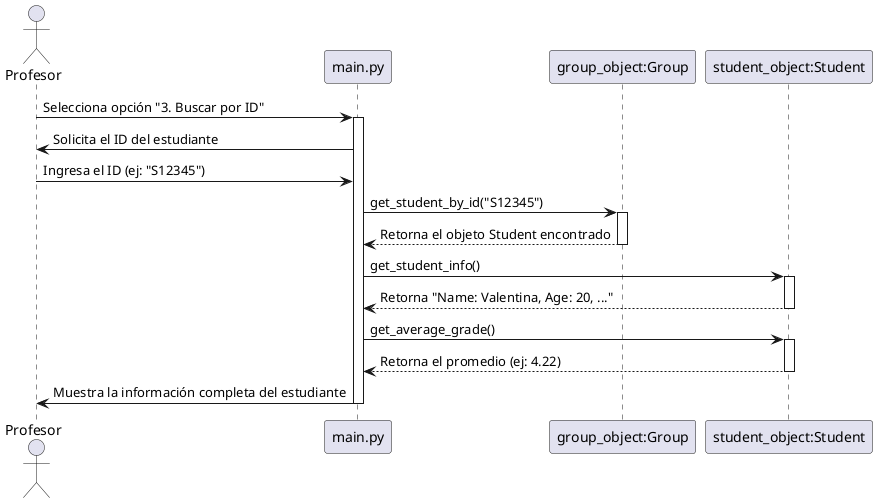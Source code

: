 @startuml
' Diagrama de Secuencia: Búsqueda de un Estudiante por ID

actor "Profesor" as P
participant "main.py" as M
participant "group_object:Group" as G
participant "student_object:Student" as S

P -> M: Selecciona opción "3. Buscar por ID"
activate M

M -> P: Solicita el ID del estudiante
P -> M: Ingresa el ID (ej: "S12345")

M -> G: get_student_by_id("S12345")
activate G

G --> M: Retorna el objeto Student encontrado
deactivate G

M -> S: get_student_info()
activate S
S --> M: Retorna "Name: Valentina, Age: 20, ..."
deactivate S

M -> S: get_average_grade()
activate S
S --> M: Retorna el promedio (ej: 4.22)
deactivate S

M -> P: Muestra la información completa del estudiante
deactivate M

@enduml